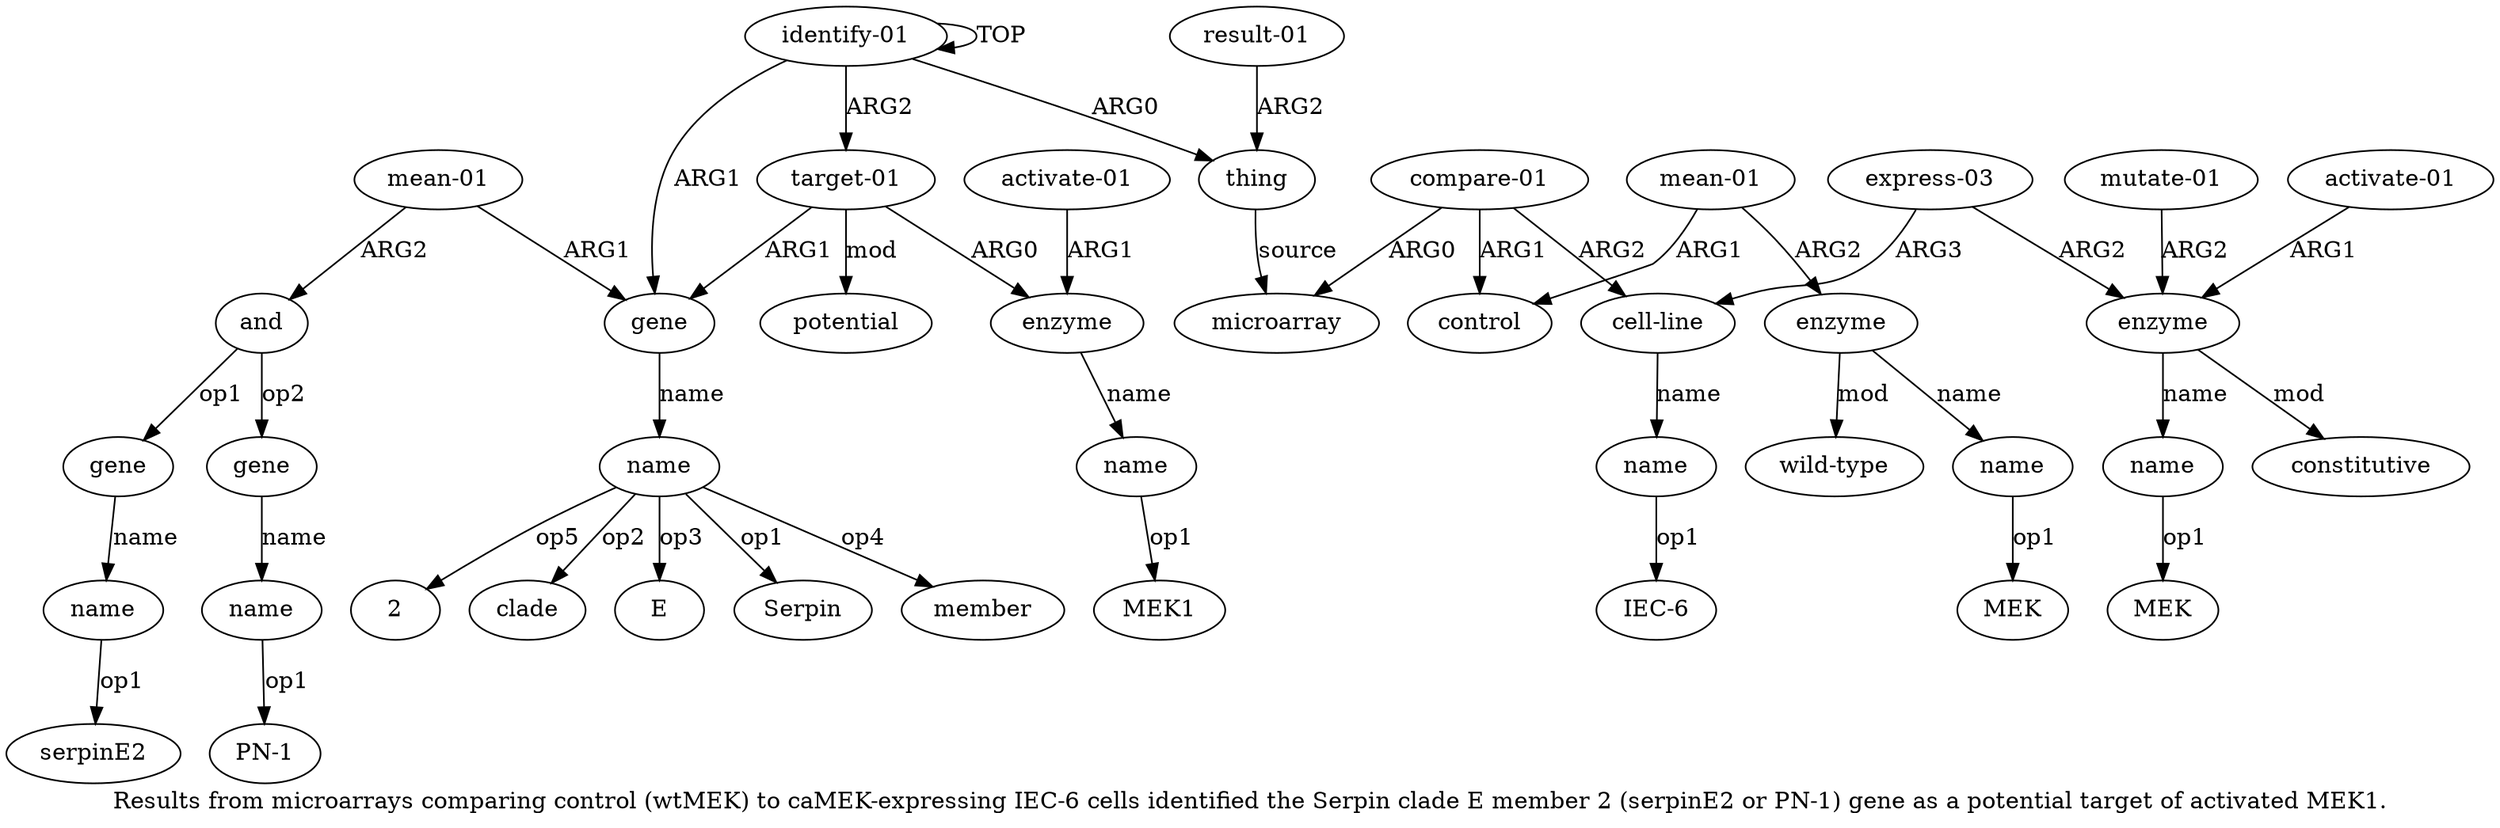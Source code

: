 digraph  {
	graph [label="Results from microarrays comparing control (wtMEK) to caMEK-expressing IEC-6 cells identified the Serpin clade E member 2 (serpinE2 \
or PN-1) gene as a potential target of activated MEK1."];
	node [label="\N"];
	a20	 [color=black,
		gold_ind=20,
		gold_label="mean-01",
		label="mean-01",
		test_ind=20,
		test_label="mean-01"];
	a21	 [color=black,
		gold_ind=21,
		gold_label=and,
		label=and,
		test_ind=21,
		test_label=and];
	a20 -> a21 [key=0,
	color=black,
	gold_label=ARG2,
	label=ARG2,
	test_label=ARG2];
a18 [color=black,
	gold_ind=18,
	gold_label=gene,
	label=gene,
	test_ind=18,
	test_label=gene];
a20 -> a18 [key=0,
color=black,
gold_label=ARG1,
label=ARG1,
test_label=ARG1];
a22 [color=black,
gold_ind=22,
gold_label=gene,
label=gene,
test_ind=22,
test_label=gene];
a21 -> a22 [key=0,
color=black,
gold_label=op1,
label=op1,
test_label=op1];
a24 [color=black,
gold_ind=24,
gold_label=gene,
label=gene,
test_ind=24,
test_label=gene];
a21 -> a24 [key=0,
color=black,
gold_label=op2,
label=op2,
test_label=op2];
a23 [color=black,
gold_ind=23,
gold_label=name,
label=name,
test_ind=23,
test_label=name];
a22 -> a23 [key=0,
color=black,
gold_label=name,
label=name,
test_label=name];
"a23 serpinE2" [color=black,
gold_ind=-1,
gold_label=serpinE2,
label=serpinE2,
test_ind=-1,
test_label=serpinE2];
a23 -> "a23 serpinE2" [key=0,
color=black,
gold_label=op1,
label=op1,
test_label=op1];
a25 [color=black,
gold_ind=25,
gold_label=name,
label=name,
test_ind=25,
test_label=name];
a24 -> a25 [key=0,
color=black,
gold_label=name,
label=name,
test_label=name];
"a25 PN-1" [color=black,
gold_ind=-1,
gold_label="PN-1",
label="PN-1",
test_ind=-1,
test_label="PN-1"];
a25 -> "a25 PN-1" [key=0,
color=black,
gold_label=op1,
label=op1,
test_label=op1];
a26 [color=black,
gold_ind=26,
gold_label="target-01",
label="target-01",
test_ind=26,
test_label="target-01"];
a27 [color=black,
gold_ind=27,
gold_label=enzyme,
label=enzyme,
test_ind=27,
test_label=enzyme];
a26 -> a27 [key=0,
color=black,
gold_label=ARG0,
label=ARG0,
test_label=ARG0];
a30 [color=black,
gold_ind=30,
gold_label=potential,
label=potential,
test_ind=30,
test_label=potential];
a26 -> a30 [key=0,
color=black,
gold_label=mod,
label=mod,
test_label=mod];
a26 -> a18 [key=0,
color=black,
gold_label=ARG1,
label=ARG1,
test_label=ARG1];
a28 [color=black,
gold_ind=28,
gold_label=name,
label=name,
test_ind=28,
test_label=name];
a27 -> a28 [key=0,
color=black,
gold_label=name,
label=name,
test_label=name];
"a28 MEK1" [color=black,
gold_ind=-1,
gold_label=MEK1,
label=MEK1,
test_ind=-1,
test_label=MEK1];
a28 -> "a28 MEK1" [key=0,
color=black,
gold_label=op1,
label=op1,
test_label=op1];
a29 [color=black,
gold_ind=29,
gold_label="activate-01",
label="activate-01",
test_ind=29,
test_label="activate-01"];
a29 -> a27 [key=0,
color=black,
gold_label=ARG1,
label=ARG1,
test_label=ARG1];
"a8 MEK" [color=black,
gold_ind=-1,
gold_label=MEK,
label=MEK,
test_ind=-1,
test_label=MEK];
"a19 clade" [color=black,
gold_ind=-1,
gold_label=clade,
label=clade,
test_ind=-1,
test_label=clade];
"a14 MEK" [color=black,
gold_ind=-1,
gold_label=MEK,
label=MEK,
test_ind=-1,
test_label=MEK];
"a19 E" [color=black,
gold_ind=-1,
gold_label=E,
label=E,
test_ind=-1,
test_label=E];
"a19 Serpin" [color=black,
gold_ind=-1,
gold_label=Serpin,
label=Serpin,
test_ind=-1,
test_label=Serpin];
"a19 member" [color=black,
gold_ind=-1,
gold_label=member,
label=member,
test_ind=-1,
test_label=member];
"a11 IEC-6" [color=black,
gold_ind=-1,
gold_label="IEC-6",
label="IEC-6",
test_ind=-1,
test_label="IEC-6"];
a15 [color=black,
gold_ind=15,
gold_label="mutate-01",
label="mutate-01",
test_ind=15,
test_label="mutate-01"];
a13 [color=black,
gold_ind=13,
gold_label=enzyme,
label=enzyme,
test_ind=13,
test_label=enzyme];
a15 -> a13 [key=0,
color=black,
gold_label=ARG2,
label=ARG2,
test_label=ARG2];
a14 [color=black,
gold_ind=14,
gold_label=name,
label=name,
test_ind=14,
test_label=name];
a14 -> "a14 MEK" [key=0,
color=black,
gold_label=op1,
label=op1,
test_label=op1];
a17 [color=black,
gold_ind=17,
gold_label="activate-01",
label="activate-01",
test_ind=17,
test_label="activate-01"];
a17 -> a13 [key=0,
color=black,
gold_label=ARG1,
label=ARG1,
test_label=ARG1];
a16 [color=black,
gold_ind=16,
gold_label=constitutive,
label=constitutive,
test_ind=16,
test_label=constitutive];
a11 [color=black,
gold_ind=11,
gold_label=name,
label=name,
test_ind=11,
test_label=name];
a11 -> "a11 IEC-6" [key=0,
color=black,
gold_label=op1,
label=op1,
test_label=op1];
a10 [color=black,
gold_ind=10,
gold_label="cell-line",
label="cell-line",
test_ind=10,
test_label="cell-line"];
a10 -> a11 [key=0,
color=black,
gold_label=name,
label=name,
test_label=name];
a13 -> a14 [key=0,
color=black,
gold_label=name,
label=name,
test_label=name];
a13 -> a16 [key=0,
color=black,
gold_label=mod,
label=mod,
test_label=mod];
a12 [color=black,
gold_ind=12,
gold_label="express-03",
label="express-03",
test_ind=12,
test_label="express-03"];
a12 -> a10 [key=0,
color=black,
gold_label=ARG3,
label=ARG3,
test_label=ARG3];
a12 -> a13 [key=0,
color=black,
gold_label=ARG2,
label=ARG2,
test_label=ARG2];
a19 [color=black,
gold_ind=19,
gold_label=name,
label=name,
test_ind=19,
test_label=name];
a19 -> "a19 clade" [key=0,
color=black,
gold_label=op2,
label=op2,
test_label=op2];
a19 -> "a19 E" [key=0,
color=black,
gold_label=op3,
label=op3,
test_label=op3];
a19 -> "a19 Serpin" [key=0,
color=black,
gold_label=op1,
label=op1,
test_label=op1];
a19 -> "a19 member" [key=0,
color=black,
gold_label=op4,
label=op4,
test_label=op4];
"a19 2" [color=black,
gold_ind=-1,
gold_label=2,
label=2,
test_ind=-1,
test_label=2];
a19 -> "a19 2" [key=0,
color=black,
gold_label=op5,
label=op5,
test_label=op5];
a18 -> a19 [key=0,
color=black,
gold_label=name,
label=name,
test_label=name];
a1 [color=black,
gold_ind=1,
gold_label=thing,
label=thing,
test_ind=1,
test_label=thing];
a3 [color=black,
gold_ind=3,
gold_label=microarray,
label=microarray,
test_ind=3,
test_label=microarray];
a1 -> a3 [key=0,
color=black,
gold_label=source,
label=source,
test_label=source];
a0 [color=black,
gold_ind=0,
gold_label="identify-01",
label="identify-01",
test_ind=0,
test_label="identify-01"];
a0 -> a26 [key=0,
color=black,
gold_label=ARG2,
label=ARG2,
test_label=ARG2];
a0 -> a18 [key=0,
color=black,
gold_label=ARG1,
label=ARG1,
test_label=ARG1];
a0 -> a1 [key=0,
color=black,
gold_label=ARG0,
label=ARG0,
test_label=ARG0];
a0 -> a0 [key=0,
color=black,
gold_label=TOP,
label=TOP,
test_label=TOP];
a2 [color=black,
gold_ind=2,
gold_label="result-01",
label="result-01",
test_ind=2,
test_label="result-01"];
a2 -> a1 [key=0,
color=black,
gold_label=ARG2,
label=ARG2,
test_label=ARG2];
a5 [color=black,
gold_ind=5,
gold_label=control,
label=control,
test_ind=5,
test_label=control];
a4 [color=black,
gold_ind=4,
gold_label="compare-01",
label="compare-01",
test_ind=4,
test_label="compare-01"];
a4 -> a10 [key=0,
color=black,
gold_label=ARG2,
label=ARG2,
test_label=ARG2];
a4 -> a3 [key=0,
color=black,
gold_label=ARG0,
label=ARG0,
test_label=ARG0];
a4 -> a5 [key=0,
color=black,
gold_label=ARG1,
label=ARG1,
test_label=ARG1];
a7 [color=black,
gold_ind=7,
gold_label=enzyme,
label=enzyme,
test_ind=7,
test_label=enzyme];
a9 [color=black,
gold_ind=9,
gold_label="wild-type",
label="wild-type",
test_ind=9,
test_label="wild-type"];
a7 -> a9 [key=0,
color=black,
gold_label=mod,
label=mod,
test_label=mod];
a8 [color=black,
gold_ind=8,
gold_label=name,
label=name,
test_ind=8,
test_label=name];
a7 -> a8 [key=0,
color=black,
gold_label=name,
label=name,
test_label=name];
a6 [color=black,
gold_ind=6,
gold_label="mean-01",
label="mean-01",
test_ind=6,
test_label="mean-01"];
a6 -> a5 [key=0,
color=black,
gold_label=ARG1,
label=ARG1,
test_label=ARG1];
a6 -> a7 [key=0,
color=black,
gold_label=ARG2,
label=ARG2,
test_label=ARG2];
a8 -> "a8 MEK" [key=0,
color=black,
gold_label=op1,
label=op1,
test_label=op1];
}
